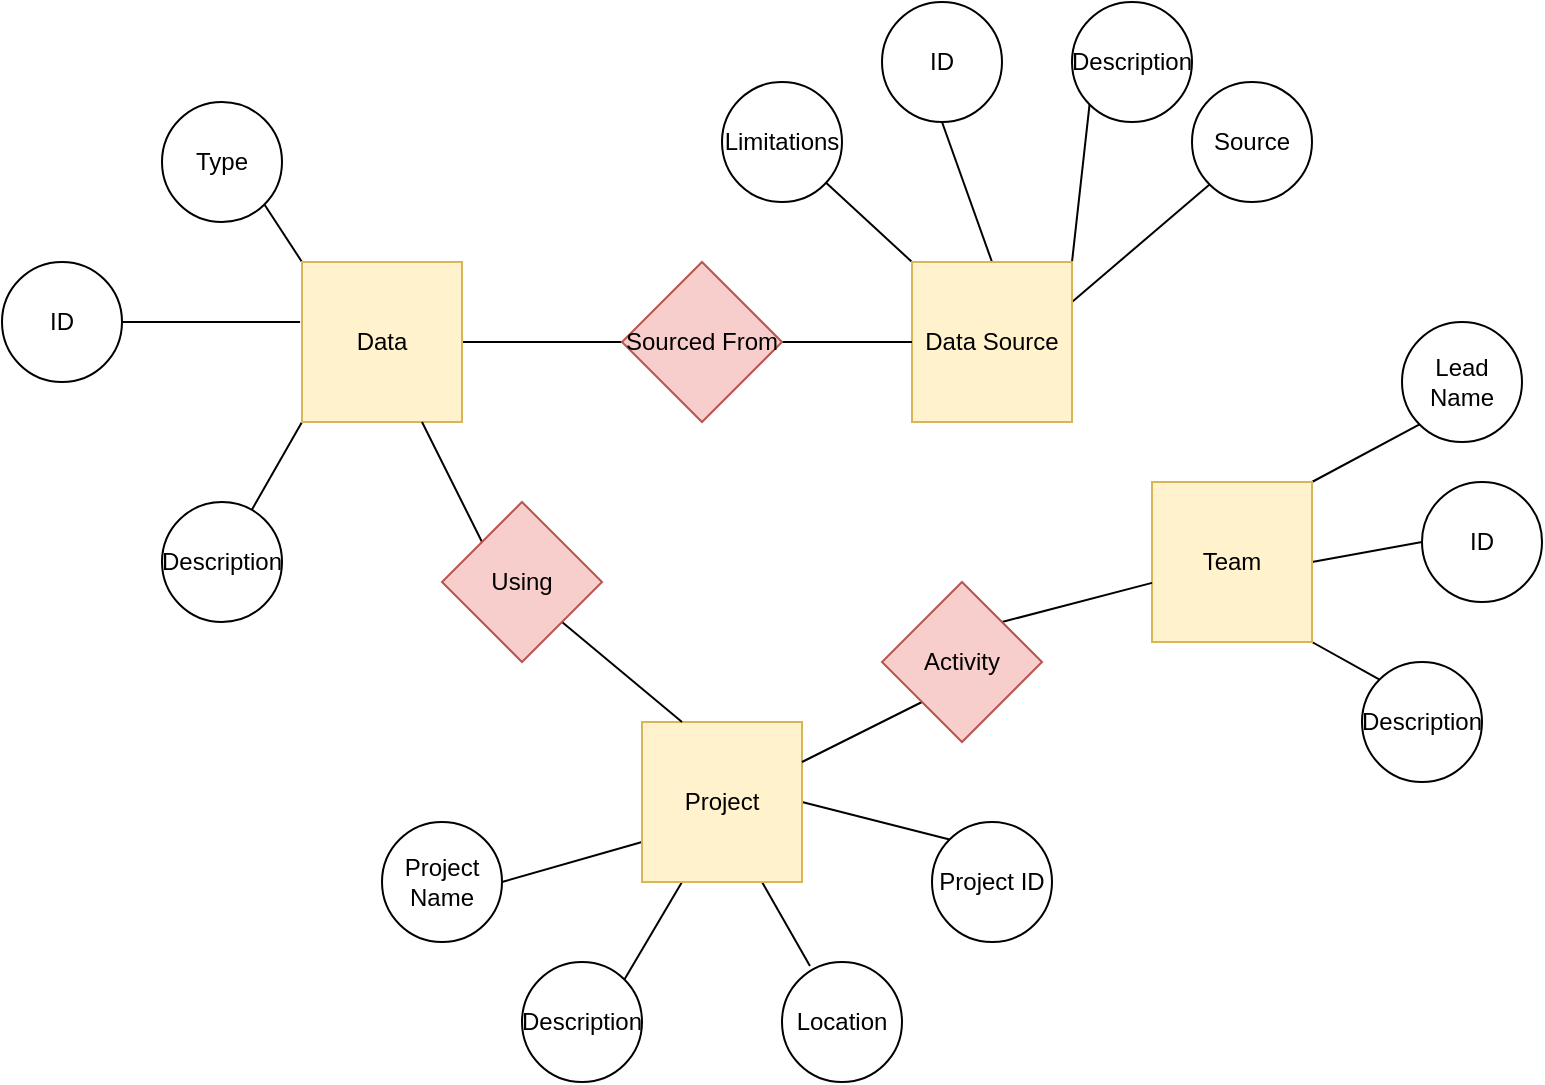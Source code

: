 <mxfile version="13.1.3" type="github"><diagram id="dhlINXk_GbIcCbrPr0Ca" name="Page-1"><mxGraphModel dx="2100" dy="724" grid="1" gridSize="10" guides="1" tooltips="1" connect="1" arrows="1" fold="1" page="1" pageScale="1" pageWidth="850" pageHeight="1100" math="0" shadow="0"><root><mxCell id="0"/><mxCell id="1" parent="0"/><mxCell id="5BdnfJ_ZaTRa2VWmETxn-48" style="edgeStyle=none;rounded=0;orthogonalLoop=1;jettySize=auto;html=1;exitX=0;exitY=0;exitDx=0;exitDy=0;endArrow=none;endFill=0;" edge="1" parent="1" source="5BdnfJ_ZaTRa2VWmETxn-1" target="5BdnfJ_ZaTRa2VWmETxn-27"><mxGeometry relative="1" as="geometry"/></mxCell><mxCell id="5BdnfJ_ZaTRa2VWmETxn-49" style="edgeStyle=none;rounded=0;orthogonalLoop=1;jettySize=auto;html=1;exitX=1;exitY=0;exitDx=0;exitDy=0;entryX=0;entryY=1;entryDx=0;entryDy=0;endArrow=none;endFill=0;" edge="1" parent="1" source="5BdnfJ_ZaTRa2VWmETxn-1" target="5BdnfJ_ZaTRa2VWmETxn-26"><mxGeometry relative="1" as="geometry"/></mxCell><mxCell id="5BdnfJ_ZaTRa2VWmETxn-50" style="edgeStyle=none;rounded=0;orthogonalLoop=1;jettySize=auto;html=1;exitX=0.5;exitY=0;exitDx=0;exitDy=0;entryX=0.5;entryY=1;entryDx=0;entryDy=0;endArrow=none;endFill=0;" edge="1" parent="1" source="5BdnfJ_ZaTRa2VWmETxn-1" target="5BdnfJ_ZaTRa2VWmETxn-28"><mxGeometry relative="1" as="geometry"/></mxCell><mxCell id="5BdnfJ_ZaTRa2VWmETxn-54" style="edgeStyle=none;rounded=0;orthogonalLoop=1;jettySize=auto;html=1;exitX=1;exitY=0.25;exitDx=0;exitDy=0;entryX=0;entryY=1;entryDx=0;entryDy=0;endArrow=none;endFill=0;" edge="1" parent="1" source="5BdnfJ_ZaTRa2VWmETxn-1" target="5BdnfJ_ZaTRa2VWmETxn-53"><mxGeometry relative="1" as="geometry"/></mxCell><mxCell id="5BdnfJ_ZaTRa2VWmETxn-1" value="Data Source" style="whiteSpace=wrap;html=1;aspect=fixed;fillColor=#fff2cc;strokeColor=#d6b656;" vertex="1" parent="1"><mxGeometry x="345" y="200" width="80" height="80" as="geometry"/></mxCell><mxCell id="5BdnfJ_ZaTRa2VWmETxn-44" style="edgeStyle=none;rounded=0;orthogonalLoop=1;jettySize=auto;html=1;exitX=0;exitY=0;exitDx=0;exitDy=0;entryX=1;entryY=1;entryDx=0;entryDy=0;endArrow=none;endFill=0;" edge="1" parent="1" source="5BdnfJ_ZaTRa2VWmETxn-2" target="5BdnfJ_ZaTRa2VWmETxn-22"><mxGeometry relative="1" as="geometry"/></mxCell><mxCell id="5BdnfJ_ZaTRa2VWmETxn-45" style="edgeStyle=none;rounded=0;orthogonalLoop=1;jettySize=auto;html=1;exitX=0;exitY=1;exitDx=0;exitDy=0;endArrow=none;endFill=0;" edge="1" parent="1" source="5BdnfJ_ZaTRa2VWmETxn-2" target="5BdnfJ_ZaTRa2VWmETxn-25"><mxGeometry relative="1" as="geometry"/></mxCell><mxCell id="5BdnfJ_ZaTRa2VWmETxn-46" style="edgeStyle=none;rounded=0;orthogonalLoop=1;jettySize=auto;html=1;exitX=1;exitY=0.5;exitDx=0;exitDy=0;entryX=0;entryY=0.5;entryDx=0;entryDy=0;endArrow=none;endFill=0;" edge="1" parent="1" source="5BdnfJ_ZaTRa2VWmETxn-2" target="5BdnfJ_ZaTRa2VWmETxn-35"><mxGeometry relative="1" as="geometry"/></mxCell><mxCell id="5BdnfJ_ZaTRa2VWmETxn-2" value="Data" style="whiteSpace=wrap;html=1;aspect=fixed;fillColor=#fff2cc;strokeColor=#d6b656;" vertex="1" parent="1"><mxGeometry x="40" y="200" width="80" height="80" as="geometry"/></mxCell><mxCell id="5BdnfJ_ZaTRa2VWmETxn-62" style="edgeStyle=none;rounded=0;orthogonalLoop=1;jettySize=auto;html=1;exitX=1;exitY=0;exitDx=0;exitDy=0;entryX=0;entryY=1;entryDx=0;entryDy=0;endArrow=none;endFill=0;" edge="1" parent="1" source="5BdnfJ_ZaTRa2VWmETxn-3" target="5BdnfJ_ZaTRa2VWmETxn-31"><mxGeometry relative="1" as="geometry"/></mxCell><mxCell id="5BdnfJ_ZaTRa2VWmETxn-63" style="edgeStyle=none;rounded=0;orthogonalLoop=1;jettySize=auto;html=1;exitX=1;exitY=0.5;exitDx=0;exitDy=0;entryX=0;entryY=0.5;entryDx=0;entryDy=0;endArrow=none;endFill=0;" edge="1" parent="1" source="5BdnfJ_ZaTRa2VWmETxn-3" target="5BdnfJ_ZaTRa2VWmETxn-30"><mxGeometry relative="1" as="geometry"/></mxCell><mxCell id="5BdnfJ_ZaTRa2VWmETxn-64" style="edgeStyle=none;rounded=0;orthogonalLoop=1;jettySize=auto;html=1;exitX=1;exitY=1;exitDx=0;exitDy=0;entryX=0;entryY=0;entryDx=0;entryDy=0;endArrow=none;endFill=0;" edge="1" parent="1" source="5BdnfJ_ZaTRa2VWmETxn-3" target="5BdnfJ_ZaTRa2VWmETxn-32"><mxGeometry relative="1" as="geometry"/></mxCell><mxCell id="5BdnfJ_ZaTRa2VWmETxn-3" value="Team" style="whiteSpace=wrap;html=1;aspect=fixed;fillColor=#fff2cc;strokeColor=#d6b656;" vertex="1" parent="1"><mxGeometry x="465" y="310" width="80" height="80" as="geometry"/></mxCell><mxCell id="5BdnfJ_ZaTRa2VWmETxn-55" style="edgeStyle=none;rounded=0;orthogonalLoop=1;jettySize=auto;html=1;exitX=0;exitY=0.75;exitDx=0;exitDy=0;entryX=1;entryY=0.5;entryDx=0;entryDy=0;endArrow=none;endFill=0;" edge="1" parent="1" source="5BdnfJ_ZaTRa2VWmETxn-4" target="5BdnfJ_ZaTRa2VWmETxn-20"><mxGeometry relative="1" as="geometry"/></mxCell><mxCell id="5BdnfJ_ZaTRa2VWmETxn-56" style="edgeStyle=none;rounded=0;orthogonalLoop=1;jettySize=auto;html=1;exitX=0.25;exitY=1;exitDx=0;exitDy=0;entryX=1;entryY=0;entryDx=0;entryDy=0;endArrow=none;endFill=0;" edge="1" parent="1" source="5BdnfJ_ZaTRa2VWmETxn-4" target="5BdnfJ_ZaTRa2VWmETxn-21"><mxGeometry relative="1" as="geometry"/></mxCell><mxCell id="5BdnfJ_ZaTRa2VWmETxn-57" style="edgeStyle=none;rounded=0;orthogonalLoop=1;jettySize=auto;html=1;exitX=0.75;exitY=1;exitDx=0;exitDy=0;entryX=0.233;entryY=0.033;entryDx=0;entryDy=0;entryPerimeter=0;endArrow=none;endFill=0;" edge="1" parent="1" source="5BdnfJ_ZaTRa2VWmETxn-4" target="5BdnfJ_ZaTRa2VWmETxn-14"><mxGeometry relative="1" as="geometry"/></mxCell><mxCell id="5BdnfJ_ZaTRa2VWmETxn-58" style="edgeStyle=none;rounded=0;orthogonalLoop=1;jettySize=auto;html=1;exitX=1;exitY=0.5;exitDx=0;exitDy=0;entryX=0;entryY=0;entryDx=0;entryDy=0;endArrow=none;endFill=0;" edge="1" parent="1" source="5BdnfJ_ZaTRa2VWmETxn-4" target="5BdnfJ_ZaTRa2VWmETxn-17"><mxGeometry relative="1" as="geometry"/></mxCell><mxCell id="5BdnfJ_ZaTRa2VWmETxn-4" value="Project" style="whiteSpace=wrap;html=1;aspect=fixed;fillColor=#fff2cc;strokeColor=#d6b656;" vertex="1" parent="1"><mxGeometry x="210" y="430" width="80" height="80" as="geometry"/></mxCell><mxCell id="5BdnfJ_ZaTRa2VWmETxn-14" value="Location" style="ellipse;whiteSpace=wrap;html=1;" vertex="1" parent="1"><mxGeometry x="280" y="550" width="60" height="60" as="geometry"/></mxCell><mxCell id="5BdnfJ_ZaTRa2VWmETxn-17" value="Project ID" style="ellipse;whiteSpace=wrap;html=1;" vertex="1" parent="1"><mxGeometry x="355" y="480" width="60" height="60" as="geometry"/></mxCell><mxCell id="5BdnfJ_ZaTRa2VWmETxn-20" value="Project Name" style="ellipse;whiteSpace=wrap;html=1;" vertex="1" parent="1"><mxGeometry x="80" y="480" width="60" height="60" as="geometry"/></mxCell><mxCell id="5BdnfJ_ZaTRa2VWmETxn-21" value="Description" style="ellipse;whiteSpace=wrap;html=1;" vertex="1" parent="1"><mxGeometry x="150" y="550" width="60" height="60" as="geometry"/></mxCell><mxCell id="5BdnfJ_ZaTRa2VWmETxn-22" value="Type" style="ellipse;whiteSpace=wrap;html=1;" vertex="1" parent="1"><mxGeometry x="-30" y="120" width="60" height="60" as="geometry"/></mxCell><mxCell id="5BdnfJ_ZaTRa2VWmETxn-25" value="Description" style="ellipse;whiteSpace=wrap;html=1;" vertex="1" parent="1"><mxGeometry x="-30" y="320" width="60" height="60" as="geometry"/></mxCell><mxCell id="5BdnfJ_ZaTRa2VWmETxn-26" value="Description" style="ellipse;whiteSpace=wrap;html=1;" vertex="1" parent="1"><mxGeometry x="425" y="70" width="60" height="60" as="geometry"/></mxCell><mxCell id="5BdnfJ_ZaTRa2VWmETxn-27" value="Limitations" style="ellipse;whiteSpace=wrap;html=1;" vertex="1" parent="1"><mxGeometry x="250" y="110" width="60" height="60" as="geometry"/></mxCell><mxCell id="5BdnfJ_ZaTRa2VWmETxn-28" value="ID" style="ellipse;whiteSpace=wrap;html=1;" vertex="1" parent="1"><mxGeometry x="330" y="70" width="60" height="60" as="geometry"/></mxCell><mxCell id="5BdnfJ_ZaTRa2VWmETxn-29" value="ID" style="ellipse;whiteSpace=wrap;html=1;" vertex="1" parent="1"><mxGeometry x="-110" y="200" width="60" height="60" as="geometry"/></mxCell><mxCell id="5BdnfJ_ZaTRa2VWmETxn-30" value="ID" style="ellipse;whiteSpace=wrap;html=1;" vertex="1" parent="1"><mxGeometry x="600" y="310" width="60" height="60" as="geometry"/></mxCell><mxCell id="5BdnfJ_ZaTRa2VWmETxn-31" value="Lead Name" style="ellipse;whiteSpace=wrap;html=1;" vertex="1" parent="1"><mxGeometry x="590" y="230" width="60" height="60" as="geometry"/></mxCell><mxCell id="5BdnfJ_ZaTRa2VWmETxn-32" value="Description" style="ellipse;whiteSpace=wrap;html=1;" vertex="1" parent="1"><mxGeometry x="570" y="400" width="60" height="60" as="geometry"/></mxCell><mxCell id="5BdnfJ_ZaTRa2VWmETxn-59" style="edgeStyle=none;rounded=0;orthogonalLoop=1;jettySize=auto;html=1;exitX=1;exitY=0;exitDx=0;exitDy=0;endArrow=none;endFill=0;" edge="1" parent="1" source="5BdnfJ_ZaTRa2VWmETxn-33" target="5BdnfJ_ZaTRa2VWmETxn-3"><mxGeometry relative="1" as="geometry"/></mxCell><mxCell id="5BdnfJ_ZaTRa2VWmETxn-61" style="edgeStyle=none;rounded=0;orthogonalLoop=1;jettySize=auto;html=1;exitX=0;exitY=1;exitDx=0;exitDy=0;entryX=1;entryY=0.25;entryDx=0;entryDy=0;endArrow=none;endFill=0;" edge="1" parent="1" source="5BdnfJ_ZaTRa2VWmETxn-33" target="5BdnfJ_ZaTRa2VWmETxn-4"><mxGeometry relative="1" as="geometry"/></mxCell><mxCell id="5BdnfJ_ZaTRa2VWmETxn-33" value="Activity" style="rhombus;whiteSpace=wrap;html=1;fillColor=#f8cecc;strokeColor=#b85450;" vertex="1" parent="1"><mxGeometry x="330" y="360" width="80" height="80" as="geometry"/></mxCell><mxCell id="5BdnfJ_ZaTRa2VWmETxn-47" style="edgeStyle=none;rounded=0;orthogonalLoop=1;jettySize=auto;html=1;exitX=1;exitY=0.5;exitDx=0;exitDy=0;endArrow=none;endFill=0;entryX=0;entryY=0.5;entryDx=0;entryDy=0;" edge="1" parent="1" source="5BdnfJ_ZaTRa2VWmETxn-35" target="5BdnfJ_ZaTRa2VWmETxn-1"><mxGeometry relative="1" as="geometry"><mxPoint x="340" y="240" as="targetPoint"/></mxGeometry></mxCell><mxCell id="5BdnfJ_ZaTRa2VWmETxn-35" value="Sourced From" style="rhombus;whiteSpace=wrap;html=1;fillColor=#f8cecc;strokeColor=#b85450;" vertex="1" parent="1"><mxGeometry x="200" y="200" width="80" height="80" as="geometry"/></mxCell><mxCell id="5BdnfJ_ZaTRa2VWmETxn-51" style="edgeStyle=none;rounded=0;orthogonalLoop=1;jettySize=auto;html=1;exitX=1;exitY=1;exitDx=0;exitDy=0;entryX=0.25;entryY=0;entryDx=0;entryDy=0;endArrow=none;endFill=0;" edge="1" parent="1" source="5BdnfJ_ZaTRa2VWmETxn-36" target="5BdnfJ_ZaTRa2VWmETxn-4"><mxGeometry relative="1" as="geometry"/></mxCell><mxCell id="5BdnfJ_ZaTRa2VWmETxn-52" style="edgeStyle=none;rounded=0;orthogonalLoop=1;jettySize=auto;html=1;exitX=0;exitY=0;exitDx=0;exitDy=0;entryX=0.75;entryY=1;entryDx=0;entryDy=0;endArrow=none;endFill=0;" edge="1" parent="1" source="5BdnfJ_ZaTRa2VWmETxn-36" target="5BdnfJ_ZaTRa2VWmETxn-2"><mxGeometry relative="1" as="geometry"/></mxCell><mxCell id="5BdnfJ_ZaTRa2VWmETxn-36" value="Using" style="rhombus;whiteSpace=wrap;html=1;fillColor=#f8cecc;strokeColor=#b85450;" vertex="1" parent="1"><mxGeometry x="110" y="320" width="80" height="80" as="geometry"/></mxCell><mxCell id="5BdnfJ_ZaTRa2VWmETxn-40" value="" style="endArrow=none;html=1;exitX=-0.012;exitY=0.375;exitDx=0;exitDy=0;exitPerimeter=0;" edge="1" parent="1" source="5BdnfJ_ZaTRa2VWmETxn-2"><mxGeometry width="50" height="50" relative="1" as="geometry"><mxPoint x="50" y="240" as="sourcePoint"/><mxPoint x="-50" y="230" as="targetPoint"/><Array as="points"><mxPoint x="-50" y="230"/></Array></mxGeometry></mxCell><mxCell id="5BdnfJ_ZaTRa2VWmETxn-53" value="Source" style="ellipse;whiteSpace=wrap;html=1;" vertex="1" parent="1"><mxGeometry x="485" y="110" width="60" height="60" as="geometry"/></mxCell></root></mxGraphModel></diagram></mxfile>